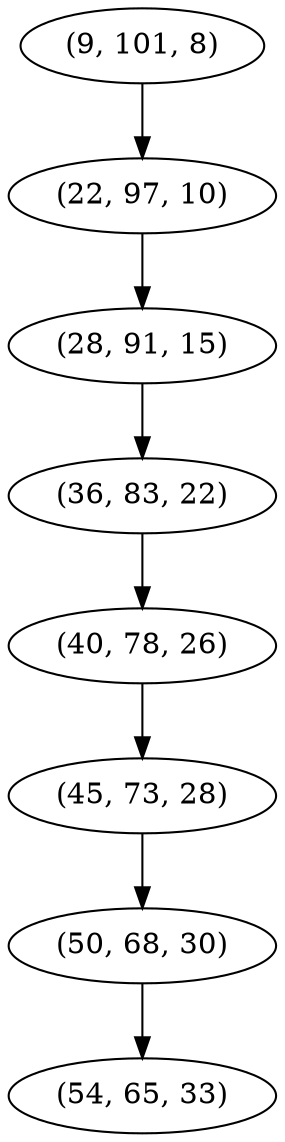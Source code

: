 digraph tree {
    "(9, 101, 8)";
    "(22, 97, 10)";
    "(28, 91, 15)";
    "(36, 83, 22)";
    "(40, 78, 26)";
    "(45, 73, 28)";
    "(50, 68, 30)";
    "(54, 65, 33)";
    "(9, 101, 8)" -> "(22, 97, 10)";
    "(22, 97, 10)" -> "(28, 91, 15)";
    "(28, 91, 15)" -> "(36, 83, 22)";
    "(36, 83, 22)" -> "(40, 78, 26)";
    "(40, 78, 26)" -> "(45, 73, 28)";
    "(45, 73, 28)" -> "(50, 68, 30)";
    "(50, 68, 30)" -> "(54, 65, 33)";
}
